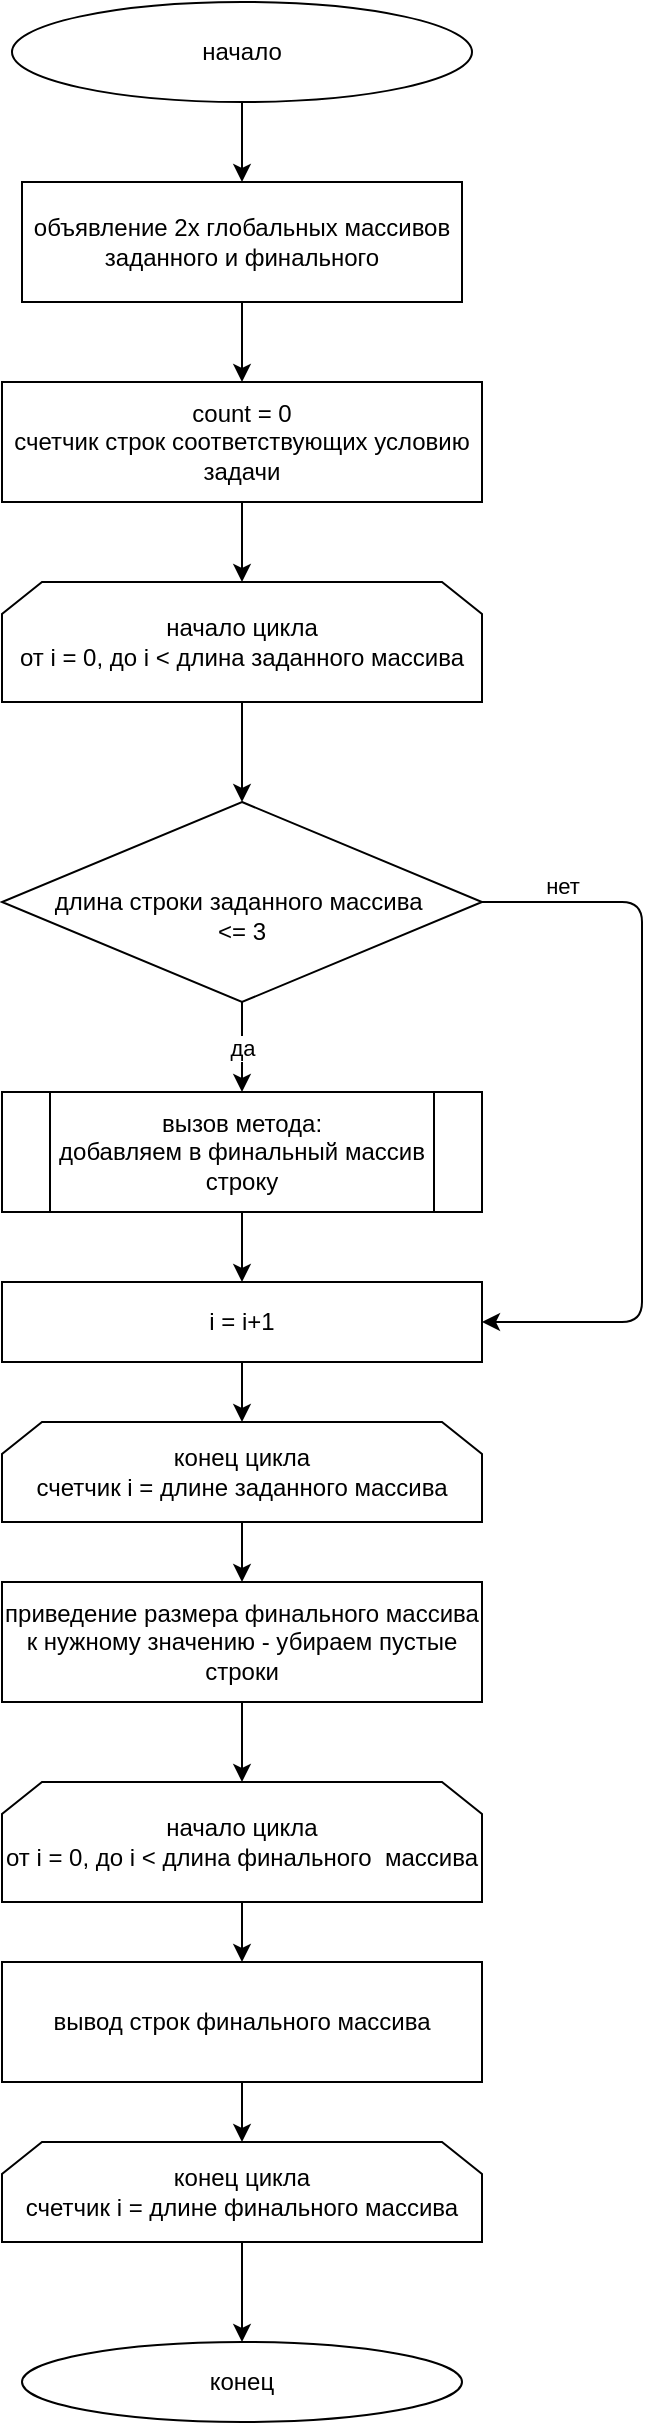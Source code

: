 <mxfile>
    <diagram id="Xx2OKZePp6tOR9NhB6yS" name="Страница 1">
        <mxGraphModel dx="734" dy="389" grid="1" gridSize="10" guides="1" tooltips="1" connect="1" arrows="1" fold="1" page="1" pageScale="1" pageWidth="827" pageHeight="1169" math="0" shadow="0">
            <root>
                <mxCell id="0"/>
                <mxCell id="1" parent="0"/>
                <mxCell id="2" value="" style="edgeStyle=none;html=1;" edge="1" parent="1" target="5">
                    <mxGeometry relative="1" as="geometry">
                        <mxPoint x="400" y="60" as="sourcePoint"/>
                    </mxGeometry>
                </mxCell>
                <mxCell id="3" value="начало" style="ellipse;whiteSpace=wrap;html=1;" vertex="1" parent="1">
                    <mxGeometry x="285" y="10" width="230" height="50" as="geometry"/>
                </mxCell>
                <mxCell id="4" value="" style="edgeStyle=none;html=1;" edge="1" parent="1" source="5" target="7">
                    <mxGeometry relative="1" as="geometry"/>
                </mxCell>
                <mxCell id="5" value="объявление 2х глобальных массивов&lt;br&gt;заданного и финального" style="rounded=0;whiteSpace=wrap;html=1;" vertex="1" parent="1">
                    <mxGeometry x="290" y="100" width="220" height="60" as="geometry"/>
                </mxCell>
                <mxCell id="6" value="" style="edgeStyle=none;html=1;" edge="1" parent="1" source="7">
                    <mxGeometry relative="1" as="geometry">
                        <mxPoint x="400" y="300" as="targetPoint"/>
                    </mxGeometry>
                </mxCell>
                <mxCell id="7" value="count = 0&lt;br&gt;счетчик строк соответствующих условию задачи" style="rounded=0;whiteSpace=wrap;html=1;" vertex="1" parent="1">
                    <mxGeometry x="280" y="200" width="240" height="60" as="geometry"/>
                </mxCell>
                <mxCell id="8" value="" style="edgeStyle=none;html=1;" edge="1" parent="1" source="9" target="11">
                    <mxGeometry relative="1" as="geometry"/>
                </mxCell>
                <mxCell id="9" value="начало цикла&lt;br&gt;от i = 0, до i &amp;lt; длина заданного массива" style="shape=loopLimit;whiteSpace=wrap;html=1;" vertex="1" parent="1">
                    <mxGeometry x="280" y="300" width="240" height="60" as="geometry"/>
                </mxCell>
                <mxCell id="10" value="да" style="edgeStyle=none;html=1;" edge="1" parent="1" source="11" target="13">
                    <mxGeometry relative="1" as="geometry"/>
                </mxCell>
                <mxCell id="11" value="&lt;br&gt;длина строки заданного массива&amp;nbsp;&lt;br&gt;&amp;lt;= 3" style="rhombus;whiteSpace=wrap;html=1;" vertex="1" parent="1">
                    <mxGeometry x="280" y="410" width="240" height="100" as="geometry"/>
                </mxCell>
                <mxCell id="12" value="" style="edgeStyle=none;html=1;entryX=0.5;entryY=0;entryDx=0;entryDy=0;entryPerimeter=0;" edge="1" parent="1" source="13" target="17">
                    <mxGeometry relative="1" as="geometry">
                        <mxPoint x="400" y="670" as="targetPoint"/>
                    </mxGeometry>
                </mxCell>
                <mxCell id="13" value="вызов метода:&lt;br&gt;добавляем в финальный массив строку" style="shape=process;whiteSpace=wrap;html=1;backgroundOutline=1;" vertex="1" parent="1">
                    <mxGeometry x="280" y="555" width="240" height="60" as="geometry"/>
                </mxCell>
                <mxCell id="14" value="" style="edgeStyle=none;html=1;" edge="1" parent="1" source="15" target="21">
                    <mxGeometry relative="1" as="geometry"/>
                </mxCell>
                <mxCell id="15" value="конец цикла&lt;br&gt;счетчик i = длине заданного массива" style="shape=loopLimit;whiteSpace=wrap;html=1;" vertex="1" parent="1">
                    <mxGeometry x="280" y="720" width="240" height="50" as="geometry"/>
                </mxCell>
                <mxCell id="16" value="" style="edgeStyle=none;html=1;" edge="1" parent="1" source="17" target="15">
                    <mxGeometry relative="1" as="geometry"/>
                </mxCell>
                <mxCell id="17" value="i = i+1" style="rounded=0;whiteSpace=wrap;html=1;" vertex="1" parent="1">
                    <mxGeometry x="280" y="650" width="240" height="40" as="geometry"/>
                </mxCell>
                <mxCell id="18" value="" style="endArrow=classic;html=1;exitX=1;exitY=0.5;exitDx=0;exitDy=0;entryX=1;entryY=0.5;entryDx=0;entryDy=0;" edge="1" parent="1" source="11" target="17">
                    <mxGeometry width="50" height="50" relative="1" as="geometry">
                        <mxPoint x="590" y="570" as="sourcePoint"/>
                        <mxPoint x="560" y="680" as="targetPoint"/>
                        <Array as="points">
                            <mxPoint x="600" y="460"/>
                            <mxPoint x="600" y="670"/>
                        </Array>
                    </mxGeometry>
                </mxCell>
                <mxCell id="19" value="нет" style="edgeLabel;html=1;align=center;verticalAlign=middle;resizable=0;points=[];" vertex="1" connectable="0" parent="18">
                    <mxGeometry x="-0.15" y="3" relative="1" as="geometry">
                        <mxPoint x="-43" y="-86" as="offset"/>
                    </mxGeometry>
                </mxCell>
                <mxCell id="20" style="edgeStyle=none;html=1;entryX=0.5;entryY=0;entryDx=0;entryDy=0;" edge="1" parent="1" source="21" target="23">
                    <mxGeometry relative="1" as="geometry">
                        <mxPoint x="400" y="960" as="targetPoint"/>
                    </mxGeometry>
                </mxCell>
                <mxCell id="21" value="приведение размера финального массива к нужному значению - убираем пустые строки" style="rounded=0;whiteSpace=wrap;html=1;" vertex="1" parent="1">
                    <mxGeometry x="280" y="800" width="240" height="60" as="geometry"/>
                </mxCell>
                <mxCell id="22" value="" style="edgeStyle=none;html=1;" edge="1" parent="1" source="23" target="25">
                    <mxGeometry relative="1" as="geometry"/>
                </mxCell>
                <mxCell id="23" value="начало цикла&lt;br&gt;от i = 0, до i &amp;lt; длина финального&amp;nbsp; массива" style="shape=loopLimit;whiteSpace=wrap;html=1;" vertex="1" parent="1">
                    <mxGeometry x="280" y="900" width="240" height="60" as="geometry"/>
                </mxCell>
                <mxCell id="24" value="" style="edgeStyle=none;html=1;" edge="1" parent="1" source="25" target="27">
                    <mxGeometry relative="1" as="geometry"/>
                </mxCell>
                <mxCell id="25" value="вывод строк финального массива" style="rounded=0;whiteSpace=wrap;html=1;" vertex="1" parent="1">
                    <mxGeometry x="280" y="990" width="240" height="60" as="geometry"/>
                </mxCell>
                <mxCell id="26" value="" style="edgeStyle=none;html=1;" edge="1" parent="1" source="27" target="28">
                    <mxGeometry relative="1" as="geometry"/>
                </mxCell>
                <mxCell id="27" value="конец цикла&lt;br&gt;счетчик i = длине финального массива" style="shape=loopLimit;whiteSpace=wrap;html=1;" vertex="1" parent="1">
                    <mxGeometry x="280" y="1080" width="240" height="50" as="geometry"/>
                </mxCell>
                <mxCell id="28" value="конец&lt;br&gt;" style="ellipse;whiteSpace=wrap;html=1;" vertex="1" parent="1">
                    <mxGeometry x="290" y="1180" width="220" height="40" as="geometry"/>
                </mxCell>
            </root>
        </mxGraphModel>
    </diagram>
</mxfile>